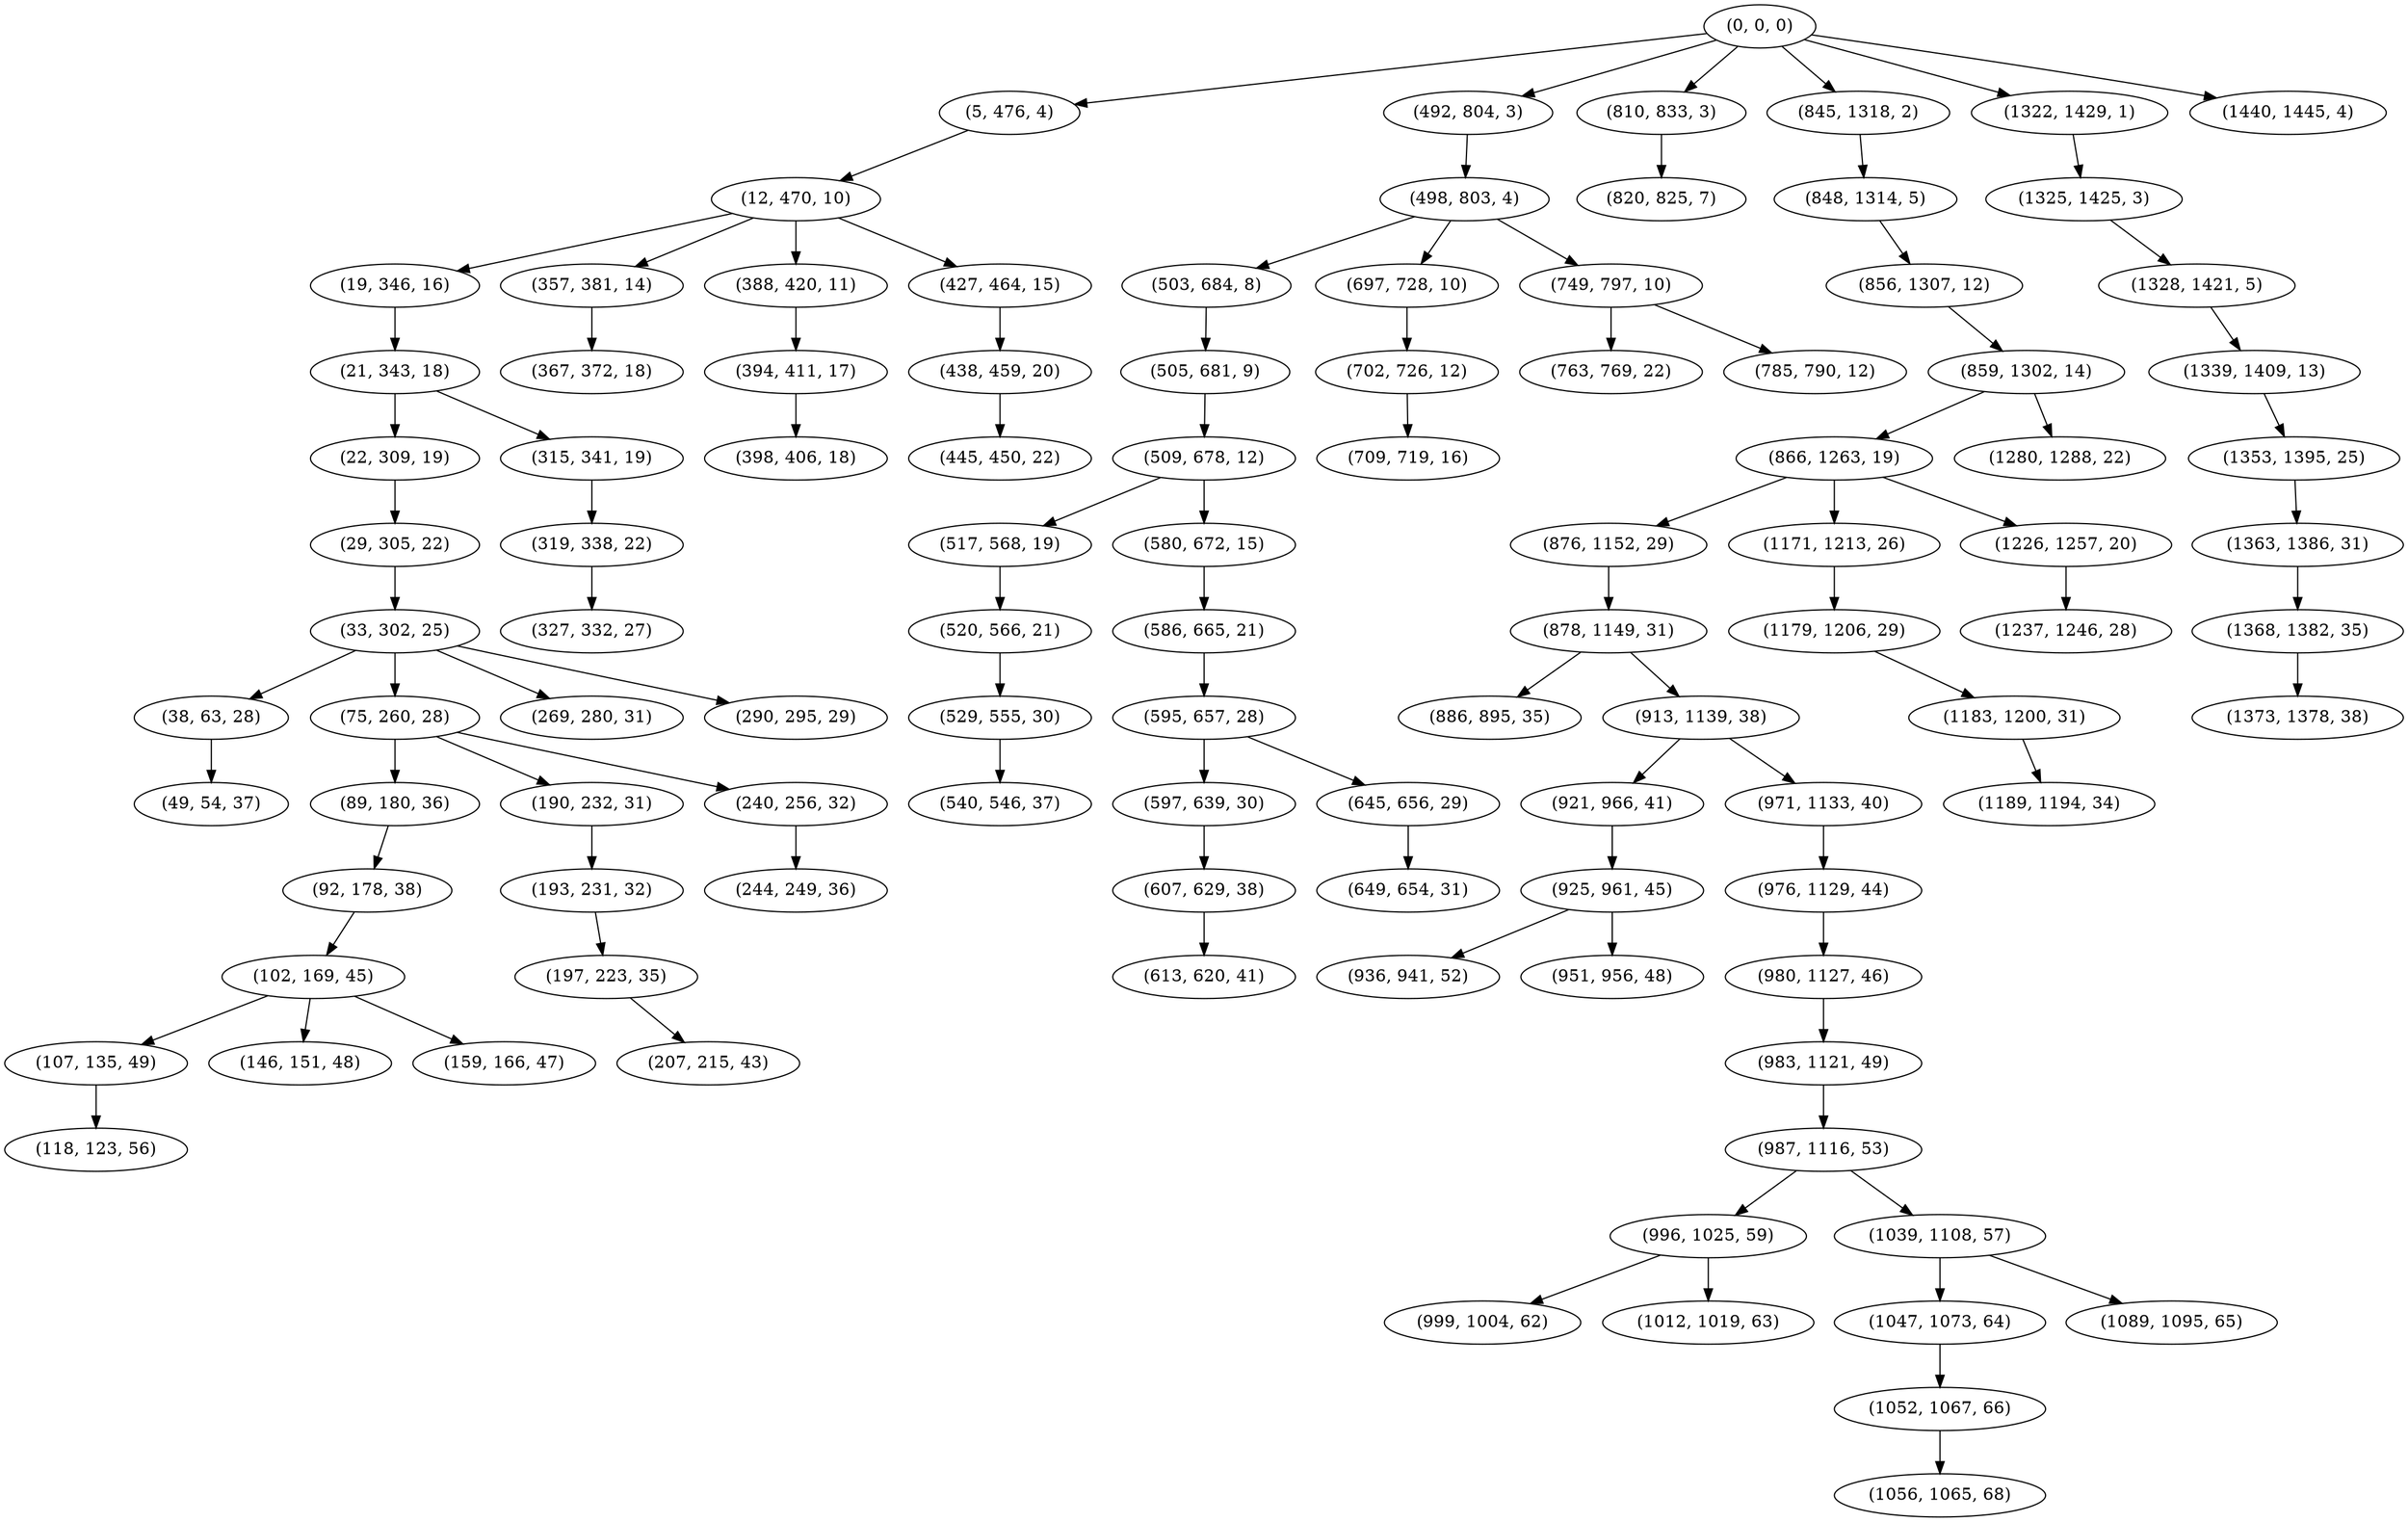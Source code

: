 digraph tree {
    "(0, 0, 0)";
    "(5, 476, 4)";
    "(12, 470, 10)";
    "(19, 346, 16)";
    "(21, 343, 18)";
    "(22, 309, 19)";
    "(29, 305, 22)";
    "(33, 302, 25)";
    "(38, 63, 28)";
    "(49, 54, 37)";
    "(75, 260, 28)";
    "(89, 180, 36)";
    "(92, 178, 38)";
    "(102, 169, 45)";
    "(107, 135, 49)";
    "(118, 123, 56)";
    "(146, 151, 48)";
    "(159, 166, 47)";
    "(190, 232, 31)";
    "(193, 231, 32)";
    "(197, 223, 35)";
    "(207, 215, 43)";
    "(240, 256, 32)";
    "(244, 249, 36)";
    "(269, 280, 31)";
    "(290, 295, 29)";
    "(315, 341, 19)";
    "(319, 338, 22)";
    "(327, 332, 27)";
    "(357, 381, 14)";
    "(367, 372, 18)";
    "(388, 420, 11)";
    "(394, 411, 17)";
    "(398, 406, 18)";
    "(427, 464, 15)";
    "(438, 459, 20)";
    "(445, 450, 22)";
    "(492, 804, 3)";
    "(498, 803, 4)";
    "(503, 684, 8)";
    "(505, 681, 9)";
    "(509, 678, 12)";
    "(517, 568, 19)";
    "(520, 566, 21)";
    "(529, 555, 30)";
    "(540, 546, 37)";
    "(580, 672, 15)";
    "(586, 665, 21)";
    "(595, 657, 28)";
    "(597, 639, 30)";
    "(607, 629, 38)";
    "(613, 620, 41)";
    "(645, 656, 29)";
    "(649, 654, 31)";
    "(697, 728, 10)";
    "(702, 726, 12)";
    "(709, 719, 16)";
    "(749, 797, 10)";
    "(763, 769, 22)";
    "(785, 790, 12)";
    "(810, 833, 3)";
    "(820, 825, 7)";
    "(845, 1318, 2)";
    "(848, 1314, 5)";
    "(856, 1307, 12)";
    "(859, 1302, 14)";
    "(866, 1263, 19)";
    "(876, 1152, 29)";
    "(878, 1149, 31)";
    "(886, 895, 35)";
    "(913, 1139, 38)";
    "(921, 966, 41)";
    "(925, 961, 45)";
    "(936, 941, 52)";
    "(951, 956, 48)";
    "(971, 1133, 40)";
    "(976, 1129, 44)";
    "(980, 1127, 46)";
    "(983, 1121, 49)";
    "(987, 1116, 53)";
    "(996, 1025, 59)";
    "(999, 1004, 62)";
    "(1012, 1019, 63)";
    "(1039, 1108, 57)";
    "(1047, 1073, 64)";
    "(1052, 1067, 66)";
    "(1056, 1065, 68)";
    "(1089, 1095, 65)";
    "(1171, 1213, 26)";
    "(1179, 1206, 29)";
    "(1183, 1200, 31)";
    "(1189, 1194, 34)";
    "(1226, 1257, 20)";
    "(1237, 1246, 28)";
    "(1280, 1288, 22)";
    "(1322, 1429, 1)";
    "(1325, 1425, 3)";
    "(1328, 1421, 5)";
    "(1339, 1409, 13)";
    "(1353, 1395, 25)";
    "(1363, 1386, 31)";
    "(1368, 1382, 35)";
    "(1373, 1378, 38)";
    "(1440, 1445, 4)";
    "(0, 0, 0)" -> "(5, 476, 4)";
    "(0, 0, 0)" -> "(492, 804, 3)";
    "(0, 0, 0)" -> "(810, 833, 3)";
    "(0, 0, 0)" -> "(845, 1318, 2)";
    "(0, 0, 0)" -> "(1322, 1429, 1)";
    "(0, 0, 0)" -> "(1440, 1445, 4)";
    "(5, 476, 4)" -> "(12, 470, 10)";
    "(12, 470, 10)" -> "(19, 346, 16)";
    "(12, 470, 10)" -> "(357, 381, 14)";
    "(12, 470, 10)" -> "(388, 420, 11)";
    "(12, 470, 10)" -> "(427, 464, 15)";
    "(19, 346, 16)" -> "(21, 343, 18)";
    "(21, 343, 18)" -> "(22, 309, 19)";
    "(21, 343, 18)" -> "(315, 341, 19)";
    "(22, 309, 19)" -> "(29, 305, 22)";
    "(29, 305, 22)" -> "(33, 302, 25)";
    "(33, 302, 25)" -> "(38, 63, 28)";
    "(33, 302, 25)" -> "(75, 260, 28)";
    "(33, 302, 25)" -> "(269, 280, 31)";
    "(33, 302, 25)" -> "(290, 295, 29)";
    "(38, 63, 28)" -> "(49, 54, 37)";
    "(75, 260, 28)" -> "(89, 180, 36)";
    "(75, 260, 28)" -> "(190, 232, 31)";
    "(75, 260, 28)" -> "(240, 256, 32)";
    "(89, 180, 36)" -> "(92, 178, 38)";
    "(92, 178, 38)" -> "(102, 169, 45)";
    "(102, 169, 45)" -> "(107, 135, 49)";
    "(102, 169, 45)" -> "(146, 151, 48)";
    "(102, 169, 45)" -> "(159, 166, 47)";
    "(107, 135, 49)" -> "(118, 123, 56)";
    "(190, 232, 31)" -> "(193, 231, 32)";
    "(193, 231, 32)" -> "(197, 223, 35)";
    "(197, 223, 35)" -> "(207, 215, 43)";
    "(240, 256, 32)" -> "(244, 249, 36)";
    "(315, 341, 19)" -> "(319, 338, 22)";
    "(319, 338, 22)" -> "(327, 332, 27)";
    "(357, 381, 14)" -> "(367, 372, 18)";
    "(388, 420, 11)" -> "(394, 411, 17)";
    "(394, 411, 17)" -> "(398, 406, 18)";
    "(427, 464, 15)" -> "(438, 459, 20)";
    "(438, 459, 20)" -> "(445, 450, 22)";
    "(492, 804, 3)" -> "(498, 803, 4)";
    "(498, 803, 4)" -> "(503, 684, 8)";
    "(498, 803, 4)" -> "(697, 728, 10)";
    "(498, 803, 4)" -> "(749, 797, 10)";
    "(503, 684, 8)" -> "(505, 681, 9)";
    "(505, 681, 9)" -> "(509, 678, 12)";
    "(509, 678, 12)" -> "(517, 568, 19)";
    "(509, 678, 12)" -> "(580, 672, 15)";
    "(517, 568, 19)" -> "(520, 566, 21)";
    "(520, 566, 21)" -> "(529, 555, 30)";
    "(529, 555, 30)" -> "(540, 546, 37)";
    "(580, 672, 15)" -> "(586, 665, 21)";
    "(586, 665, 21)" -> "(595, 657, 28)";
    "(595, 657, 28)" -> "(597, 639, 30)";
    "(595, 657, 28)" -> "(645, 656, 29)";
    "(597, 639, 30)" -> "(607, 629, 38)";
    "(607, 629, 38)" -> "(613, 620, 41)";
    "(645, 656, 29)" -> "(649, 654, 31)";
    "(697, 728, 10)" -> "(702, 726, 12)";
    "(702, 726, 12)" -> "(709, 719, 16)";
    "(749, 797, 10)" -> "(763, 769, 22)";
    "(749, 797, 10)" -> "(785, 790, 12)";
    "(810, 833, 3)" -> "(820, 825, 7)";
    "(845, 1318, 2)" -> "(848, 1314, 5)";
    "(848, 1314, 5)" -> "(856, 1307, 12)";
    "(856, 1307, 12)" -> "(859, 1302, 14)";
    "(859, 1302, 14)" -> "(866, 1263, 19)";
    "(859, 1302, 14)" -> "(1280, 1288, 22)";
    "(866, 1263, 19)" -> "(876, 1152, 29)";
    "(866, 1263, 19)" -> "(1171, 1213, 26)";
    "(866, 1263, 19)" -> "(1226, 1257, 20)";
    "(876, 1152, 29)" -> "(878, 1149, 31)";
    "(878, 1149, 31)" -> "(886, 895, 35)";
    "(878, 1149, 31)" -> "(913, 1139, 38)";
    "(913, 1139, 38)" -> "(921, 966, 41)";
    "(913, 1139, 38)" -> "(971, 1133, 40)";
    "(921, 966, 41)" -> "(925, 961, 45)";
    "(925, 961, 45)" -> "(936, 941, 52)";
    "(925, 961, 45)" -> "(951, 956, 48)";
    "(971, 1133, 40)" -> "(976, 1129, 44)";
    "(976, 1129, 44)" -> "(980, 1127, 46)";
    "(980, 1127, 46)" -> "(983, 1121, 49)";
    "(983, 1121, 49)" -> "(987, 1116, 53)";
    "(987, 1116, 53)" -> "(996, 1025, 59)";
    "(987, 1116, 53)" -> "(1039, 1108, 57)";
    "(996, 1025, 59)" -> "(999, 1004, 62)";
    "(996, 1025, 59)" -> "(1012, 1019, 63)";
    "(1039, 1108, 57)" -> "(1047, 1073, 64)";
    "(1039, 1108, 57)" -> "(1089, 1095, 65)";
    "(1047, 1073, 64)" -> "(1052, 1067, 66)";
    "(1052, 1067, 66)" -> "(1056, 1065, 68)";
    "(1171, 1213, 26)" -> "(1179, 1206, 29)";
    "(1179, 1206, 29)" -> "(1183, 1200, 31)";
    "(1183, 1200, 31)" -> "(1189, 1194, 34)";
    "(1226, 1257, 20)" -> "(1237, 1246, 28)";
    "(1322, 1429, 1)" -> "(1325, 1425, 3)";
    "(1325, 1425, 3)" -> "(1328, 1421, 5)";
    "(1328, 1421, 5)" -> "(1339, 1409, 13)";
    "(1339, 1409, 13)" -> "(1353, 1395, 25)";
    "(1353, 1395, 25)" -> "(1363, 1386, 31)";
    "(1363, 1386, 31)" -> "(1368, 1382, 35)";
    "(1368, 1382, 35)" -> "(1373, 1378, 38)";
}
